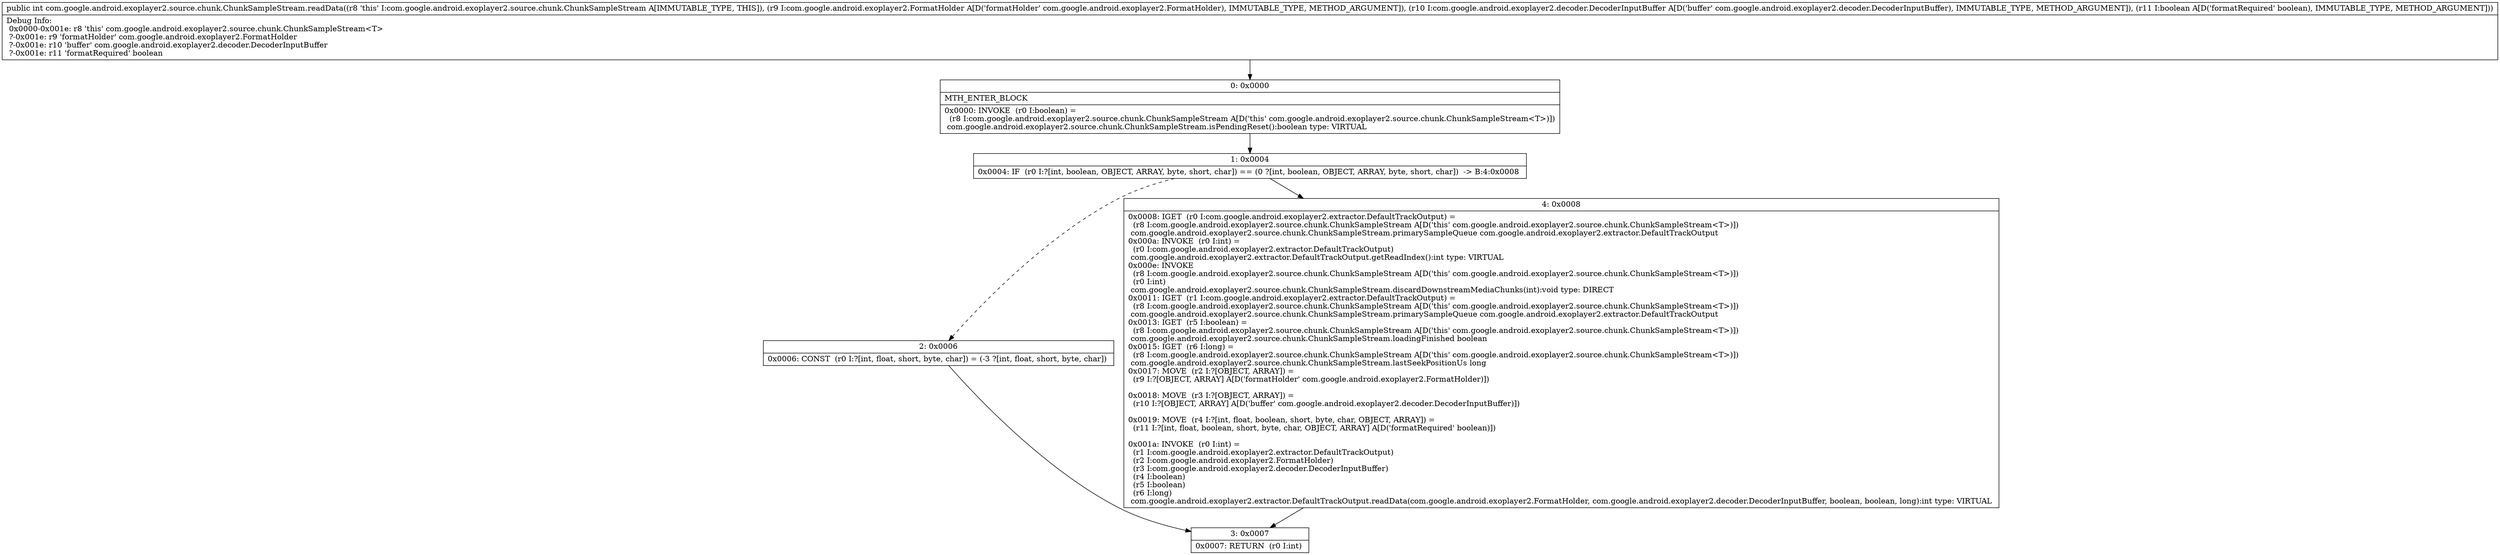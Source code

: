 digraph "CFG forcom.google.android.exoplayer2.source.chunk.ChunkSampleStream.readData(Lcom\/google\/android\/exoplayer2\/FormatHolder;Lcom\/google\/android\/exoplayer2\/decoder\/DecoderInputBuffer;Z)I" {
Node_0 [shape=record,label="{0\:\ 0x0000|MTH_ENTER_BLOCK\l|0x0000: INVOKE  (r0 I:boolean) = \l  (r8 I:com.google.android.exoplayer2.source.chunk.ChunkSampleStream A[D('this' com.google.android.exoplayer2.source.chunk.ChunkSampleStream\<T\>)])\l com.google.android.exoplayer2.source.chunk.ChunkSampleStream.isPendingReset():boolean type: VIRTUAL \l}"];
Node_1 [shape=record,label="{1\:\ 0x0004|0x0004: IF  (r0 I:?[int, boolean, OBJECT, ARRAY, byte, short, char]) == (0 ?[int, boolean, OBJECT, ARRAY, byte, short, char])  \-\> B:4:0x0008 \l}"];
Node_2 [shape=record,label="{2\:\ 0x0006|0x0006: CONST  (r0 I:?[int, float, short, byte, char]) = (\-3 ?[int, float, short, byte, char]) \l}"];
Node_3 [shape=record,label="{3\:\ 0x0007|0x0007: RETURN  (r0 I:int) \l}"];
Node_4 [shape=record,label="{4\:\ 0x0008|0x0008: IGET  (r0 I:com.google.android.exoplayer2.extractor.DefaultTrackOutput) = \l  (r8 I:com.google.android.exoplayer2.source.chunk.ChunkSampleStream A[D('this' com.google.android.exoplayer2.source.chunk.ChunkSampleStream\<T\>)])\l com.google.android.exoplayer2.source.chunk.ChunkSampleStream.primarySampleQueue com.google.android.exoplayer2.extractor.DefaultTrackOutput \l0x000a: INVOKE  (r0 I:int) = \l  (r0 I:com.google.android.exoplayer2.extractor.DefaultTrackOutput)\l com.google.android.exoplayer2.extractor.DefaultTrackOutput.getReadIndex():int type: VIRTUAL \l0x000e: INVOKE  \l  (r8 I:com.google.android.exoplayer2.source.chunk.ChunkSampleStream A[D('this' com.google.android.exoplayer2.source.chunk.ChunkSampleStream\<T\>)])\l  (r0 I:int)\l com.google.android.exoplayer2.source.chunk.ChunkSampleStream.discardDownstreamMediaChunks(int):void type: DIRECT \l0x0011: IGET  (r1 I:com.google.android.exoplayer2.extractor.DefaultTrackOutput) = \l  (r8 I:com.google.android.exoplayer2.source.chunk.ChunkSampleStream A[D('this' com.google.android.exoplayer2.source.chunk.ChunkSampleStream\<T\>)])\l com.google.android.exoplayer2.source.chunk.ChunkSampleStream.primarySampleQueue com.google.android.exoplayer2.extractor.DefaultTrackOutput \l0x0013: IGET  (r5 I:boolean) = \l  (r8 I:com.google.android.exoplayer2.source.chunk.ChunkSampleStream A[D('this' com.google.android.exoplayer2.source.chunk.ChunkSampleStream\<T\>)])\l com.google.android.exoplayer2.source.chunk.ChunkSampleStream.loadingFinished boolean \l0x0015: IGET  (r6 I:long) = \l  (r8 I:com.google.android.exoplayer2.source.chunk.ChunkSampleStream A[D('this' com.google.android.exoplayer2.source.chunk.ChunkSampleStream\<T\>)])\l com.google.android.exoplayer2.source.chunk.ChunkSampleStream.lastSeekPositionUs long \l0x0017: MOVE  (r2 I:?[OBJECT, ARRAY]) = \l  (r9 I:?[OBJECT, ARRAY] A[D('formatHolder' com.google.android.exoplayer2.FormatHolder)])\l \l0x0018: MOVE  (r3 I:?[OBJECT, ARRAY]) = \l  (r10 I:?[OBJECT, ARRAY] A[D('buffer' com.google.android.exoplayer2.decoder.DecoderInputBuffer)])\l \l0x0019: MOVE  (r4 I:?[int, float, boolean, short, byte, char, OBJECT, ARRAY]) = \l  (r11 I:?[int, float, boolean, short, byte, char, OBJECT, ARRAY] A[D('formatRequired' boolean)])\l \l0x001a: INVOKE  (r0 I:int) = \l  (r1 I:com.google.android.exoplayer2.extractor.DefaultTrackOutput)\l  (r2 I:com.google.android.exoplayer2.FormatHolder)\l  (r3 I:com.google.android.exoplayer2.decoder.DecoderInputBuffer)\l  (r4 I:boolean)\l  (r5 I:boolean)\l  (r6 I:long)\l com.google.android.exoplayer2.extractor.DefaultTrackOutput.readData(com.google.android.exoplayer2.FormatHolder, com.google.android.exoplayer2.decoder.DecoderInputBuffer, boolean, boolean, long):int type: VIRTUAL \l}"];
MethodNode[shape=record,label="{public int com.google.android.exoplayer2.source.chunk.ChunkSampleStream.readData((r8 'this' I:com.google.android.exoplayer2.source.chunk.ChunkSampleStream A[IMMUTABLE_TYPE, THIS]), (r9 I:com.google.android.exoplayer2.FormatHolder A[D('formatHolder' com.google.android.exoplayer2.FormatHolder), IMMUTABLE_TYPE, METHOD_ARGUMENT]), (r10 I:com.google.android.exoplayer2.decoder.DecoderInputBuffer A[D('buffer' com.google.android.exoplayer2.decoder.DecoderInputBuffer), IMMUTABLE_TYPE, METHOD_ARGUMENT]), (r11 I:boolean A[D('formatRequired' boolean), IMMUTABLE_TYPE, METHOD_ARGUMENT]))  | Debug Info:\l  0x0000\-0x001e: r8 'this' com.google.android.exoplayer2.source.chunk.ChunkSampleStream\<T\>\l  ?\-0x001e: r9 'formatHolder' com.google.android.exoplayer2.FormatHolder\l  ?\-0x001e: r10 'buffer' com.google.android.exoplayer2.decoder.DecoderInputBuffer\l  ?\-0x001e: r11 'formatRequired' boolean\l}"];
MethodNode -> Node_0;
Node_0 -> Node_1;
Node_1 -> Node_2[style=dashed];
Node_1 -> Node_4;
Node_2 -> Node_3;
Node_4 -> Node_3;
}

